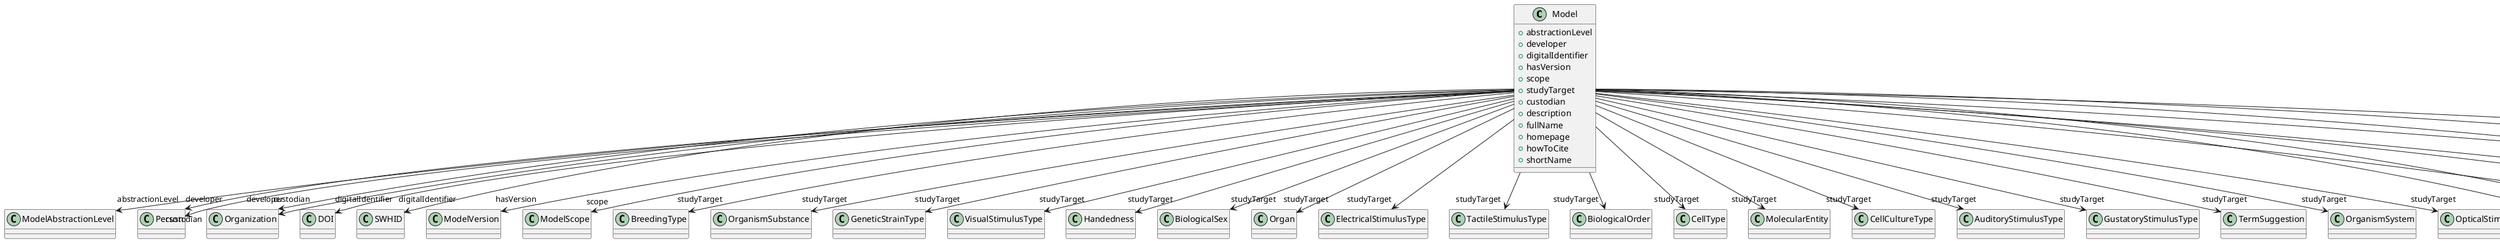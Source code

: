 @startuml
class Model {
+abstractionLevel
+developer
+digitalIdentifier
+hasVersion
+scope
+studyTarget
+custodian
+description
+fullName
+homepage
+howToCite
+shortName

}
Model -d-> "abstractionLevel" ModelAbstractionLevel
Model -d-> "developer" Person
Model -d-> "developer" Organization
Model -d-> "digitalIdentifier" DOI
Model -d-> "digitalIdentifier" SWHID
Model -d-> "hasVersion" ModelVersion
Model -d-> "scope" ModelScope
Model -d-> "studyTarget" BreedingType
Model -d-> "studyTarget" OrganismSubstance
Model -d-> "studyTarget" GeneticStrainType
Model -d-> "studyTarget" VisualStimulusType
Model -d-> "studyTarget" Handedness
Model -d-> "studyTarget" BiologicalSex
Model -d-> "studyTarget" Organ
Model -d-> "studyTarget" ElectricalStimulusType
Model -d-> "studyTarget" TactileStimulusType
Model -d-> "studyTarget" BiologicalOrder
Model -d-> "studyTarget" CellType
Model -d-> "studyTarget" MolecularEntity
Model -d-> "studyTarget" CellCultureType
Model -d-> "studyTarget" AuditoryStimulusType
Model -d-> "studyTarget" GustatoryStimulusType
Model -d-> "studyTarget" TermSuggestion
Model -d-> "studyTarget" OrganismSystem
Model -d-> "studyTarget" OpticalStimulusType
Model -d-> "studyTarget" Species
Model -d-> "studyTarget" Disease
Model -d-> "studyTarget" UBERONParcellation
Model -d-> "studyTarget" SubcellularEntity
Model -d-> "studyTarget" OlfactoryStimulusType
Model -d-> "studyTarget" DiseaseModel
Model -d-> "studyTarget" CustomAnatomicalEntity
Model -d-> "studyTarget" ParcellationEntity
Model -d-> "custodian" Person
Model -d-> "custodian" Organization
Model -d-> "homepage" URL

@enduml